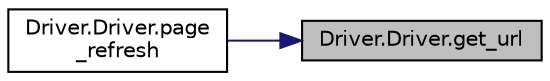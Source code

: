 digraph "Driver.Driver.get_url"
{
 // LATEX_PDF_SIZE
  edge [fontname="Helvetica",fontsize="10",labelfontname="Helvetica",labelfontsize="10"];
  node [fontname="Helvetica",fontsize="10",shape=record];
  rankdir="RL";
  Node1 [label="Driver.Driver.get_url",height=0.2,width=0.4,color="black", fillcolor="grey75", style="filled", fontcolor="black",tooltip=" "];
  Node1 -> Node2 [dir="back",color="midnightblue",fontsize="10",style="solid",fontname="Helvetica"];
  Node2 [label="Driver.Driver.page\l_refresh",height=0.2,width=0.4,color="black", fillcolor="white", style="filled",URL="$d3/d1e/class_driver_1_1_driver_a411507798e3a946e58a023e2f34f36b8.html#a411507798e3a946e58a023e2f34f36b8",tooltip=" "];
}
